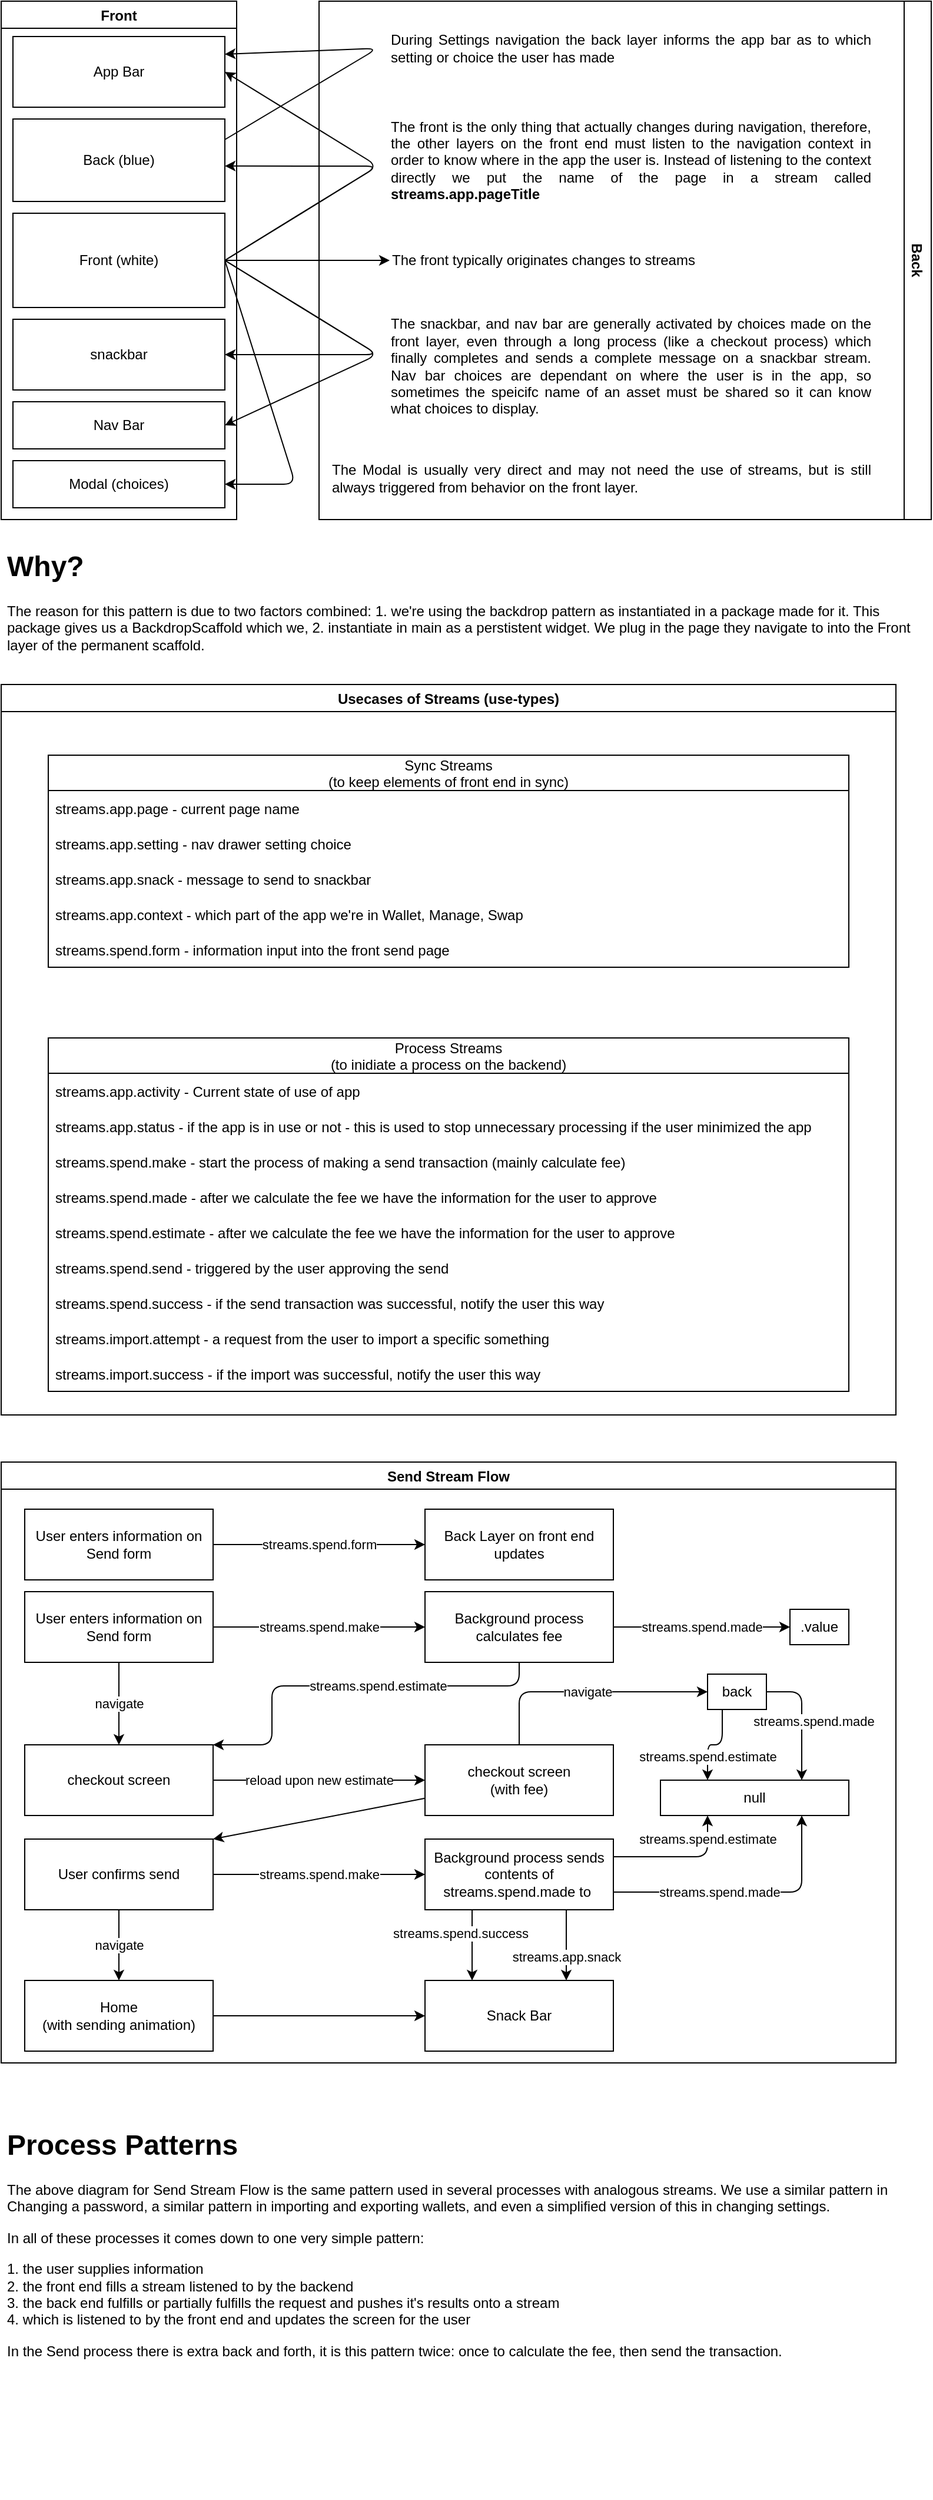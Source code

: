 <mxfile>
    <diagram id="1YaVmYgzYfssbVTWXQS1" name="Page-1">
        <mxGraphModel dx="1486" dy="472" grid="1" gridSize="10" guides="1" tooltips="1" connect="1" arrows="1" fold="1" page="1" pageScale="1" pageWidth="850" pageHeight="1100" math="0" shadow="0">
            <root>
                <mxCell id="0"/>
                <mxCell id="1" parent="0"/>
                <mxCell id="2" value="Front" style="swimlane;" parent="1" vertex="1">
                    <mxGeometry x="40" y="40" width="200" height="440" as="geometry"/>
                </mxCell>
                <mxCell id="4" value="App Bar" style="rounded=0;whiteSpace=wrap;html=1;" parent="2" vertex="1">
                    <mxGeometry x="10" y="30" width="180" height="60" as="geometry"/>
                </mxCell>
                <mxCell id="22" style="edgeStyle=none;html=1;exitX=1;exitY=0.25;exitDx=0;exitDy=0;entryX=1;entryY=0.25;entryDx=0;entryDy=0;" parent="2" source="5" target="4" edge="1">
                    <mxGeometry relative="1" as="geometry">
                        <Array as="points">
                            <mxPoint x="320" y="40"/>
                        </Array>
                    </mxGeometry>
                </mxCell>
                <mxCell id="5" value="Back (blue)" style="rounded=0;whiteSpace=wrap;html=1;" parent="2" vertex="1">
                    <mxGeometry x="10" y="100" width="180" height="70" as="geometry"/>
                </mxCell>
                <mxCell id="6" value="Front (white)" style="rounded=0;whiteSpace=wrap;html=1;" parent="2" vertex="1">
                    <mxGeometry x="10" y="180" width="180" height="80" as="geometry"/>
                </mxCell>
                <mxCell id="7" value="snackbar" style="rounded=0;whiteSpace=wrap;html=1;" parent="2" vertex="1">
                    <mxGeometry x="10" y="270" width="180" height="60" as="geometry"/>
                </mxCell>
                <mxCell id="8" value="Nav Bar" style="rounded=0;whiteSpace=wrap;html=1;" parent="2" vertex="1">
                    <mxGeometry x="10" y="340" width="180" height="40" as="geometry"/>
                </mxCell>
                <mxCell id="9" value="Modal (choices)" style="rounded=0;whiteSpace=wrap;html=1;" parent="2" vertex="1">
                    <mxGeometry x="10" y="390" width="180" height="40" as="geometry"/>
                </mxCell>
                <mxCell id="10" value="" style="endArrow=classic;html=1;exitX=1;exitY=0.5;exitDx=0;exitDy=0;entryX=1;entryY=0.5;entryDx=0;entryDy=0;" parent="2" edge="1">
                    <mxGeometry width="50" height="50" relative="1" as="geometry">
                        <mxPoint x="190" y="220" as="sourcePoint"/>
                        <mxPoint x="190" y="60" as="targetPoint"/>
                        <Array as="points">
                            <mxPoint x="320" y="140"/>
                        </Array>
                    </mxGeometry>
                </mxCell>
                <mxCell id="11" value="" style="endArrow=classic;html=1;exitX=1;exitY=0.5;exitDx=0;exitDy=0;entryX=1;entryY=0.57;entryDx=0;entryDy=0;entryPerimeter=0;" parent="2" source="6" target="5" edge="1">
                    <mxGeometry width="50" height="50" relative="1" as="geometry">
                        <mxPoint x="200" y="230" as="sourcePoint"/>
                        <mxPoint x="200" y="70" as="targetPoint"/>
                        <Array as="points">
                            <mxPoint x="320" y="140"/>
                        </Array>
                    </mxGeometry>
                </mxCell>
                <mxCell id="12" value="" style="endArrow=classic;html=1;exitX=1;exitY=0.5;exitDx=0;exitDy=0;entryX=1;entryY=0.5;entryDx=0;entryDy=0;" parent="2" source="6" target="7" edge="1">
                    <mxGeometry width="50" height="50" relative="1" as="geometry">
                        <mxPoint x="210" y="240" as="sourcePoint"/>
                        <mxPoint x="210" y="80" as="targetPoint"/>
                        <Array as="points">
                            <mxPoint x="320" y="300"/>
                        </Array>
                    </mxGeometry>
                </mxCell>
                <mxCell id="13" value="" style="endArrow=classic;html=1;exitX=1;exitY=0.5;exitDx=0;exitDy=0;entryX=1;entryY=0.5;entryDx=0;entryDy=0;" parent="2" source="6" target="8" edge="1">
                    <mxGeometry width="50" height="50" relative="1" as="geometry">
                        <mxPoint x="220" y="250" as="sourcePoint"/>
                        <mxPoint x="220" y="90" as="targetPoint"/>
                        <Array as="points">
                            <mxPoint x="320" y="300"/>
                        </Array>
                    </mxGeometry>
                </mxCell>
                <mxCell id="14" value="" style="endArrow=classic;html=1;exitX=1;exitY=0.5;exitDx=0;exitDy=0;entryX=1;entryY=0.5;entryDx=0;entryDy=0;" parent="2" source="6" target="9" edge="1">
                    <mxGeometry width="50" height="50" relative="1" as="geometry">
                        <mxPoint x="230" y="260" as="sourcePoint"/>
                        <mxPoint x="230" y="100" as="targetPoint"/>
                        <Array as="points">
                            <mxPoint x="250" y="410"/>
                        </Array>
                    </mxGeometry>
                </mxCell>
                <mxCell id="3" value="Back" style="swimlane;horizontal=0;rotation=-180;" parent="1" vertex="1">
                    <mxGeometry x="310" y="40" width="520" height="440" as="geometry"/>
                </mxCell>
                <mxCell id="16" value="The front typically originates changes to streams" style="text;html=1;strokeColor=none;fillColor=none;align=left;verticalAlign=middle;whiteSpace=wrap;rounded=0;" parent="3" vertex="1">
                    <mxGeometry x="60" y="200" width="410" height="40" as="geometry"/>
                </mxCell>
                <mxCell id="17" value="&lt;div style=&quot;text-align: justify&quot;&gt;&lt;span&gt;The front is the only thing that actually changes during navigation, therefore, the other layers on the front end must listen to the navigation context in order to know where in the app the user is. Instead of listening to the context directly we put the name of the page in a stream called &lt;/span&gt;&lt;b&gt;streams.app.pageTitle&lt;/b&gt;&lt;/div&gt;" style="text;html=1;strokeColor=none;fillColor=none;align=center;verticalAlign=middle;whiteSpace=wrap;rounded=0;" parent="3" vertex="1">
                    <mxGeometry x="60" y="90" width="410" height="90" as="geometry"/>
                </mxCell>
                <mxCell id="18" value="&lt;div style=&quot;text-align: justify&quot;&gt;The snackbar, and nav bar are generally activated by choices made on the front layer, even through a long process (like a checkout process) which finally completes and sends a complete message on a snackbar stream. Nav bar choices are dependant on where the user is in the app, so sometimes the speicifc name of an asset must be shared so it can know what choices to display.&lt;/div&gt;" style="text;html=1;strokeColor=none;fillColor=none;align=center;verticalAlign=middle;whiteSpace=wrap;rounded=0;" parent="3" vertex="1">
                    <mxGeometry x="60" y="250" width="410" height="120" as="geometry"/>
                </mxCell>
                <mxCell id="19" value="&lt;div style=&quot;text-align: justify&quot;&gt;The Modal is usually very direct and may not need the use of streams, but is still always triggered from behavior on the front layer.&lt;/div&gt;" style="text;html=1;strokeColor=none;fillColor=none;align=center;verticalAlign=middle;whiteSpace=wrap;rounded=0;" parent="3" vertex="1">
                    <mxGeometry x="10" y="380" width="460" height="50" as="geometry"/>
                </mxCell>
                <mxCell id="23" value="&lt;div style=&quot;text-align: justify&quot;&gt;During Settings navigation the back layer informs the app bar as to which setting or choice the user has made&amp;nbsp;&lt;/div&gt;" style="text;html=1;strokeColor=none;fillColor=none;align=center;verticalAlign=middle;whiteSpace=wrap;rounded=0;" parent="3" vertex="1">
                    <mxGeometry x="60" y="10" width="410" height="60" as="geometry"/>
                </mxCell>
                <mxCell id="20" style="edgeStyle=none;html=1;entryX=0;entryY=0.5;entryDx=0;entryDy=0;" parent="1" source="6" target="16" edge="1">
                    <mxGeometry relative="1" as="geometry"/>
                </mxCell>
                <mxCell id="24" value="&lt;h1&gt;Why?&lt;/h1&gt;&lt;p&gt;The reason for this pattern is due to two factors combined: 1. we're using the backdrop pattern as instantiated in a package made for it. This package gives us a BackdropScaffold which we, 2. instantiate in main as a perstistent widget. We plug in the page they navigate to into the Front layer of the permanent scaffold.&amp;nbsp;&lt;/p&gt;" style="text;html=1;strokeColor=none;fillColor=none;spacing=5;spacingTop=-20;whiteSpace=wrap;overflow=hidden;rounded=0;" parent="1" vertex="1">
                    <mxGeometry x="40" y="500" width="790" height="120" as="geometry"/>
                </mxCell>
                <mxCell id="25" value="Usecases of Streams (use-types)" style="swimlane;" parent="1" vertex="1">
                    <mxGeometry x="40" y="620" width="760" height="620" as="geometry"/>
                </mxCell>
                <mxCell id="41" value="Process Streams&#10;(to inidiate a process on the backend)" style="swimlane;fontStyle=0;childLayout=stackLayout;horizontal=1;startSize=30;horizontalStack=0;resizeParent=1;resizeParentMax=0;resizeLast=0;collapsible=1;marginBottom=0;" parent="25" vertex="1">
                    <mxGeometry x="40" y="300" width="680" height="300" as="geometry"/>
                </mxCell>
                <mxCell id="52" value="streams.app.activity - Current state of use of app" style="text;strokeColor=none;fillColor=none;align=left;verticalAlign=middle;spacingLeft=4;spacingRight=4;overflow=hidden;points=[[0,0.5],[1,0.5]];portConstraint=eastwest;rotatable=0;" vertex="1" parent="41">
                    <mxGeometry y="30" width="680" height="30" as="geometry"/>
                </mxCell>
                <mxCell id="53" value="streams.app.status - if the app is in use or not - this is used to stop unnecessary processing if the user minimized the app" style="text;strokeColor=none;fillColor=none;align=left;verticalAlign=middle;spacingLeft=4;spacingRight=4;overflow=hidden;points=[[0,0.5],[1,0.5]];portConstraint=eastwest;rotatable=0;fontStyle=0" vertex="1" parent="41">
                    <mxGeometry y="60" width="680" height="30" as="geometry"/>
                </mxCell>
                <mxCell id="44" value="streams.spend.make - start the process of making a send transaction (mainly calculate fee)" style="text;strokeColor=none;fillColor=none;align=left;verticalAlign=middle;spacingLeft=4;spacingRight=4;overflow=hidden;points=[[0,0.5],[1,0.5]];portConstraint=eastwest;rotatable=0;" parent="41" vertex="1">
                    <mxGeometry y="90" width="680" height="30" as="geometry"/>
                </mxCell>
                <mxCell id="43" value="streams.spend.made - after we calculate the fee we have the information for the user to approve" style="text;strokeColor=none;fillColor=none;align=left;verticalAlign=middle;spacingLeft=4;spacingRight=4;overflow=hidden;points=[[0,0.5],[1,0.5]];portConstraint=eastwest;rotatable=0;" parent="41" vertex="1">
                    <mxGeometry y="120" width="680" height="30" as="geometry"/>
                </mxCell>
                <mxCell id="57" value="streams.spend.estimate - after we calculate the fee we have the information for the user to approve" style="text;strokeColor=none;fillColor=none;align=left;verticalAlign=middle;spacingLeft=4;spacingRight=4;overflow=hidden;points=[[0,0.5],[1,0.5]];portConstraint=eastwest;rotatable=0;" vertex="1" parent="41">
                    <mxGeometry y="150" width="680" height="30" as="geometry"/>
                </mxCell>
                <mxCell id="58" value="streams.spend.send - triggered by the user approving the send" style="text;strokeColor=none;fillColor=none;align=left;verticalAlign=middle;spacingLeft=4;spacingRight=4;overflow=hidden;points=[[0,0.5],[1,0.5]];portConstraint=eastwest;rotatable=0;" vertex="1" parent="41">
                    <mxGeometry y="180" width="680" height="30" as="geometry"/>
                </mxCell>
                <mxCell id="59" value="streams.spend.success - if the send transaction was successful, notify the user this way" style="text;strokeColor=none;fillColor=none;align=left;verticalAlign=middle;spacingLeft=4;spacingRight=4;overflow=hidden;points=[[0,0.5],[1,0.5]];portConstraint=eastwest;rotatable=0;" vertex="1" parent="41">
                    <mxGeometry y="210" width="680" height="30" as="geometry"/>
                </mxCell>
                <mxCell id="106" value="streams.import.attempt - a request from the user to import a specific something" style="text;strokeColor=none;fillColor=none;align=left;verticalAlign=middle;spacingLeft=4;spacingRight=4;overflow=hidden;points=[[0,0.5],[1,0.5]];portConstraint=eastwest;rotatable=0;" vertex="1" parent="41">
                    <mxGeometry y="240" width="680" height="30" as="geometry"/>
                </mxCell>
                <mxCell id="105" value="streams.import.success - if the import was successful, notify the user this way" style="text;strokeColor=none;fillColor=none;align=left;verticalAlign=middle;spacingLeft=4;spacingRight=4;overflow=hidden;points=[[0,0.5],[1,0.5]];portConstraint=eastwest;rotatable=0;" vertex="1" parent="41">
                    <mxGeometry y="270" width="680" height="30" as="geometry"/>
                </mxCell>
                <mxCell id="45" value="Sync Streams&#10;(to keep elements of front end in sync)" style="swimlane;fontStyle=0;childLayout=stackLayout;horizontal=1;startSize=30;horizontalStack=0;resizeParent=1;resizeParentMax=0;resizeLast=0;collapsible=1;marginBottom=0;" parent="25" vertex="1">
                    <mxGeometry x="40" y="60" width="680" height="180" as="geometry"/>
                </mxCell>
                <mxCell id="46" value="streams.app.page - current page name" style="text;strokeColor=none;fillColor=none;align=left;verticalAlign=middle;spacingLeft=4;spacingRight=4;overflow=hidden;points=[[0,0.5],[1,0.5]];portConstraint=eastwest;rotatable=0;" parent="45" vertex="1">
                    <mxGeometry y="30" width="680" height="30" as="geometry"/>
                </mxCell>
                <mxCell id="47" value="streams.app.setting - nav drawer setting choice" style="text;strokeColor=none;fillColor=none;align=left;verticalAlign=middle;spacingLeft=4;spacingRight=4;overflow=hidden;points=[[0,0.5],[1,0.5]];portConstraint=eastwest;rotatable=0;" parent="45" vertex="1">
                    <mxGeometry y="60" width="680" height="30" as="geometry"/>
                </mxCell>
                <mxCell id="48" value="streams.app.snack - message to send to snackbar" style="text;strokeColor=none;fillColor=none;align=left;verticalAlign=middle;spacingLeft=4;spacingRight=4;overflow=hidden;points=[[0,0.5],[1,0.5]];portConstraint=eastwest;rotatable=0;" parent="45" vertex="1">
                    <mxGeometry y="90" width="680" height="30" as="geometry"/>
                </mxCell>
                <mxCell id="51" value="streams.app.context - which part of the app we're in Wallet, Manage, Swap" style="text;strokeColor=none;fillColor=none;align=left;verticalAlign=middle;spacingLeft=4;spacingRight=4;overflow=hidden;points=[[0,0.5],[1,0.5]];portConstraint=eastwest;rotatable=0;" vertex="1" parent="45">
                    <mxGeometry y="120" width="680" height="30" as="geometry"/>
                </mxCell>
                <mxCell id="50" value="streams.spend.form - information input into the front send page" style="text;strokeColor=none;fillColor=none;align=left;verticalAlign=middle;spacingLeft=4;spacingRight=4;overflow=hidden;points=[[0,0.5],[1,0.5]];portConstraint=eastwest;rotatable=0;" vertex="1" parent="45">
                    <mxGeometry y="150" width="680" height="30" as="geometry"/>
                </mxCell>
                <mxCell id="60" value="Send Stream Flow" style="swimlane;" vertex="1" parent="1">
                    <mxGeometry x="40" y="1280" width="760" height="510" as="geometry"/>
                </mxCell>
                <mxCell id="75" value="streams.spend.form" style="edgeStyle=none;html=1;entryX=0;entryY=0.5;entryDx=0;entryDy=0;" edge="1" parent="60" source="61" target="65">
                    <mxGeometry relative="1" as="geometry"/>
                </mxCell>
                <mxCell id="61" value="User enters information on Send form" style="rounded=0;whiteSpace=wrap;html=1;" vertex="1" parent="60">
                    <mxGeometry x="20" y="40" width="160" height="60" as="geometry"/>
                </mxCell>
                <mxCell id="65" value="Back Layer on front end updates" style="rounded=0;whiteSpace=wrap;html=1;" vertex="1" parent="60">
                    <mxGeometry x="360" y="40" width="160" height="60" as="geometry"/>
                </mxCell>
                <mxCell id="76" value="streams.spend.make" style="edgeStyle=none;html=1;entryX=0;entryY=0.5;entryDx=0;entryDy=0;" edge="1" parent="60" source="66" target="68">
                    <mxGeometry relative="1" as="geometry"/>
                </mxCell>
                <mxCell id="78" value="navigate" style="edgeStyle=none;html=1;entryX=0.5;entryY=0;entryDx=0;entryDy=0;" edge="1" parent="60" source="66" target="77">
                    <mxGeometry relative="1" as="geometry"/>
                </mxCell>
                <mxCell id="66" value="User enters information on Send form" style="rounded=0;whiteSpace=wrap;html=1;" vertex="1" parent="60">
                    <mxGeometry x="20" y="110" width="160" height="60" as="geometry"/>
                </mxCell>
                <mxCell id="79" value="streams.spend.estimate" style="edgeStyle=orthogonalEdgeStyle;html=1;entryX=1;entryY=0;entryDx=0;entryDy=0;" edge="1" parent="60" source="68" target="77">
                    <mxGeometry x="-0.151" relative="1" as="geometry">
                        <Array as="points">
                            <mxPoint x="440" y="190"/>
                            <mxPoint x="230" y="190"/>
                            <mxPoint x="230" y="240"/>
                        </Array>
                        <mxPoint as="offset"/>
                    </mxGeometry>
                </mxCell>
                <mxCell id="68" value="Background process calculates fee" style="rounded=0;whiteSpace=wrap;html=1;" vertex="1" parent="60">
                    <mxGeometry x="360" y="110" width="160" height="60" as="geometry"/>
                </mxCell>
                <mxCell id="81" value="reload upon new estimate" style="edgeStyle=none;html=1;entryX=0;entryY=0.5;entryDx=0;entryDy=0;" edge="1" parent="60" source="77" target="80">
                    <mxGeometry relative="1" as="geometry"/>
                </mxCell>
                <mxCell id="77" value="checkout screen" style="rounded=0;whiteSpace=wrap;html=1;" vertex="1" parent="60">
                    <mxGeometry x="20" y="240" width="160" height="60" as="geometry"/>
                </mxCell>
                <mxCell id="85" style="edgeStyle=none;html=1;entryX=1;entryY=0;entryDx=0;entryDy=0;" edge="1" parent="60" source="80" target="84">
                    <mxGeometry relative="1" as="geometry"/>
                </mxCell>
                <mxCell id="80" value="checkout screen&lt;br&gt;(with fee)" style="rounded=0;whiteSpace=wrap;html=1;" vertex="1" parent="60">
                    <mxGeometry x="360" y="240" width="160" height="60" as="geometry"/>
                </mxCell>
                <mxCell id="83" value=".value" style="rounded=0;whiteSpace=wrap;html=1;" vertex="1" parent="60">
                    <mxGeometry x="670" y="125" width="50" height="30" as="geometry"/>
                </mxCell>
                <mxCell id="84" value="User confirms send" style="rounded=0;whiteSpace=wrap;html=1;" vertex="1" parent="60">
                    <mxGeometry x="20" y="320" width="160" height="60" as="geometry"/>
                </mxCell>
                <mxCell id="99" value="streams.app.snack" style="edgeStyle=none;html=1;exitX=0.75;exitY=1;exitDx=0;exitDy=0;entryX=0.75;entryY=0;entryDx=0;entryDy=0;" edge="1" parent="60" source="87" target="97">
                    <mxGeometry x="0.333" relative="1" as="geometry">
                        <mxPoint as="offset"/>
                    </mxGeometry>
                </mxCell>
                <mxCell id="100" value="streams.spend.success" style="edgeStyle=none;html=1;exitX=0.25;exitY=1;exitDx=0;exitDy=0;entryX=0.25;entryY=0;entryDx=0;entryDy=0;" edge="1" parent="60" source="87" target="97">
                    <mxGeometry x="-0.333" y="-10" relative="1" as="geometry">
                        <mxPoint as="offset"/>
                    </mxGeometry>
                </mxCell>
                <mxCell id="102" value="streams.spend.estimate" style="edgeStyle=orthogonalEdgeStyle;html=1;entryX=0.25;entryY=1;entryDx=0;entryDy=0;exitX=1;exitY=0.25;exitDx=0;exitDy=0;" edge="1" parent="60" source="87" target="91">
                    <mxGeometry x="0.652" relative="1" as="geometry">
                        <mxPoint as="offset"/>
                    </mxGeometry>
                </mxCell>
                <mxCell id="103" value="streams.spend.made" style="edgeStyle=orthogonalEdgeStyle;html=1;entryX=0.75;entryY=1;entryDx=0;entryDy=0;exitX=1;exitY=0.75;exitDx=0;exitDy=0;" edge="1" parent="60" source="87" target="91">
                    <mxGeometry x="-0.2" relative="1" as="geometry">
                        <mxPoint as="offset"/>
                    </mxGeometry>
                </mxCell>
                <mxCell id="87" value="Background process sends contents of streams.spend.made to&amp;nbsp;" style="rounded=0;whiteSpace=wrap;html=1;" vertex="1" parent="60">
                    <mxGeometry x="360" y="320" width="160" height="60" as="geometry"/>
                </mxCell>
                <mxCell id="86" value="streams.spend.make" style="edgeStyle=none;html=1;entryX=0;entryY=0.5;entryDx=0;entryDy=0;exitX=1;exitY=0.5;exitDx=0;exitDy=0;" edge="1" parent="60" source="84" target="87">
                    <mxGeometry relative="1" as="geometry">
                        <mxPoint x="190" y="150" as="sourcePoint"/>
                        <mxPoint x="370" y="150" as="targetPoint"/>
                    </mxGeometry>
                </mxCell>
                <mxCell id="89" value="back" style="rounded=0;whiteSpace=wrap;html=1;" vertex="1" parent="60">
                    <mxGeometry x="600" y="180" width="50" height="30" as="geometry"/>
                </mxCell>
                <mxCell id="88" value="navigate" style="edgeStyle=orthogonalEdgeStyle;html=1;" edge="1" parent="60" source="80" target="89">
                    <mxGeometry relative="1" as="geometry">
                        <mxPoint x="600" y="230" as="targetPoint"/>
                        <Array as="points">
                            <mxPoint x="440" y="195"/>
                        </Array>
                    </mxGeometry>
                </mxCell>
                <mxCell id="91" value="null" style="rounded=0;whiteSpace=wrap;html=1;" vertex="1" parent="60">
                    <mxGeometry x="560" y="270" width="160" height="30" as="geometry"/>
                </mxCell>
                <mxCell id="92" value="streams.spend.estimate" style="edgeStyle=orthogonalEdgeStyle;html=1;entryX=0.25;entryY=0;entryDx=0;entryDy=0;exitX=0.25;exitY=1;exitDx=0;exitDy=0;" edge="1" parent="60" source="89" target="91">
                    <mxGeometry x="0.448" relative="1" as="geometry">
                        <mxPoint x="372" y="180" as="sourcePoint"/>
                        <mxPoint x="190" y="250" as="targetPoint"/>
                        <mxPoint as="offset"/>
                    </mxGeometry>
                </mxCell>
                <mxCell id="90" value="streams.spend.made" style="edgeStyle=orthogonalEdgeStyle;html=1;exitX=1;exitY=0.5;exitDx=0;exitDy=0;entryX=0.75;entryY=0;entryDx=0;entryDy=0;" edge="1" parent="60" source="89" target="91">
                    <mxGeometry x="0.048" y="10" relative="1" as="geometry">
                        <mxPoint x="690" y="290" as="targetPoint"/>
                        <mxPoint x="530" y="150" as="sourcePoint"/>
                        <mxPoint as="offset"/>
                    </mxGeometry>
                </mxCell>
                <mxCell id="101" style="edgeStyle=none;html=1;" edge="1" parent="60" source="95" target="97">
                    <mxGeometry relative="1" as="geometry"/>
                </mxCell>
                <mxCell id="95" value="Home&lt;br&gt;(with sending animation)" style="rounded=0;whiteSpace=wrap;html=1;" vertex="1" parent="60">
                    <mxGeometry x="20" y="440" width="160" height="60" as="geometry"/>
                </mxCell>
                <mxCell id="94" value="navigate" style="edgeStyle=none;html=1;entryX=0.5;entryY=0;entryDx=0;entryDy=0;" edge="1" parent="60" source="84" target="95">
                    <mxGeometry relative="1" as="geometry">
                        <mxPoint x="100" y="420" as="targetPoint"/>
                    </mxGeometry>
                </mxCell>
                <mxCell id="97" value="Snack Bar" style="rounded=0;whiteSpace=wrap;html=1;" vertex="1" parent="60">
                    <mxGeometry x="360" y="440" width="160" height="60" as="geometry"/>
                </mxCell>
                <mxCell id="82" value="streams.spend.made" style="edgeStyle=none;html=1;" edge="1" parent="1" source="68">
                    <mxGeometry relative="1" as="geometry">
                        <mxPoint x="710" y="1420" as="targetPoint"/>
                    </mxGeometry>
                </mxCell>
                <mxCell id="104" value="&lt;h1&gt;Process Patterns&lt;/h1&gt;&lt;p&gt;The above diagram for Send Stream Flow is the same pattern used in several processes with analogous streams. We use a similar pattern in Changing a password, a similar pattern in importing and exporting wallets, and even a simplified version of this in changing settings.&lt;/p&gt;&lt;p&gt;In all of these processes it comes down to one very simple pattern:&amp;nbsp;&lt;/p&gt;&lt;p&gt;1. the user supplies information&lt;br&gt;2. the front end fills a stream listened to by the backend&lt;br&gt;3. the back end fulfills or partially fulfills the request and pushes it's results onto a stream&lt;br&gt;4. which is listened to by the front end and updates the screen for the user&lt;/p&gt;&lt;p&gt;In the Send process there is extra back and forth, it is this pattern twice: once to calculate the fee, then send the transaction.&lt;/p&gt;" style="text;html=1;strokeColor=none;fillColor=none;spacing=5;spacingTop=-20;whiteSpace=wrap;overflow=hidden;rounded=0;" vertex="1" parent="1">
                    <mxGeometry x="40" y="1840" width="760" height="320" as="geometry"/>
                </mxCell>
            </root>
        </mxGraphModel>
    </diagram>
</mxfile>